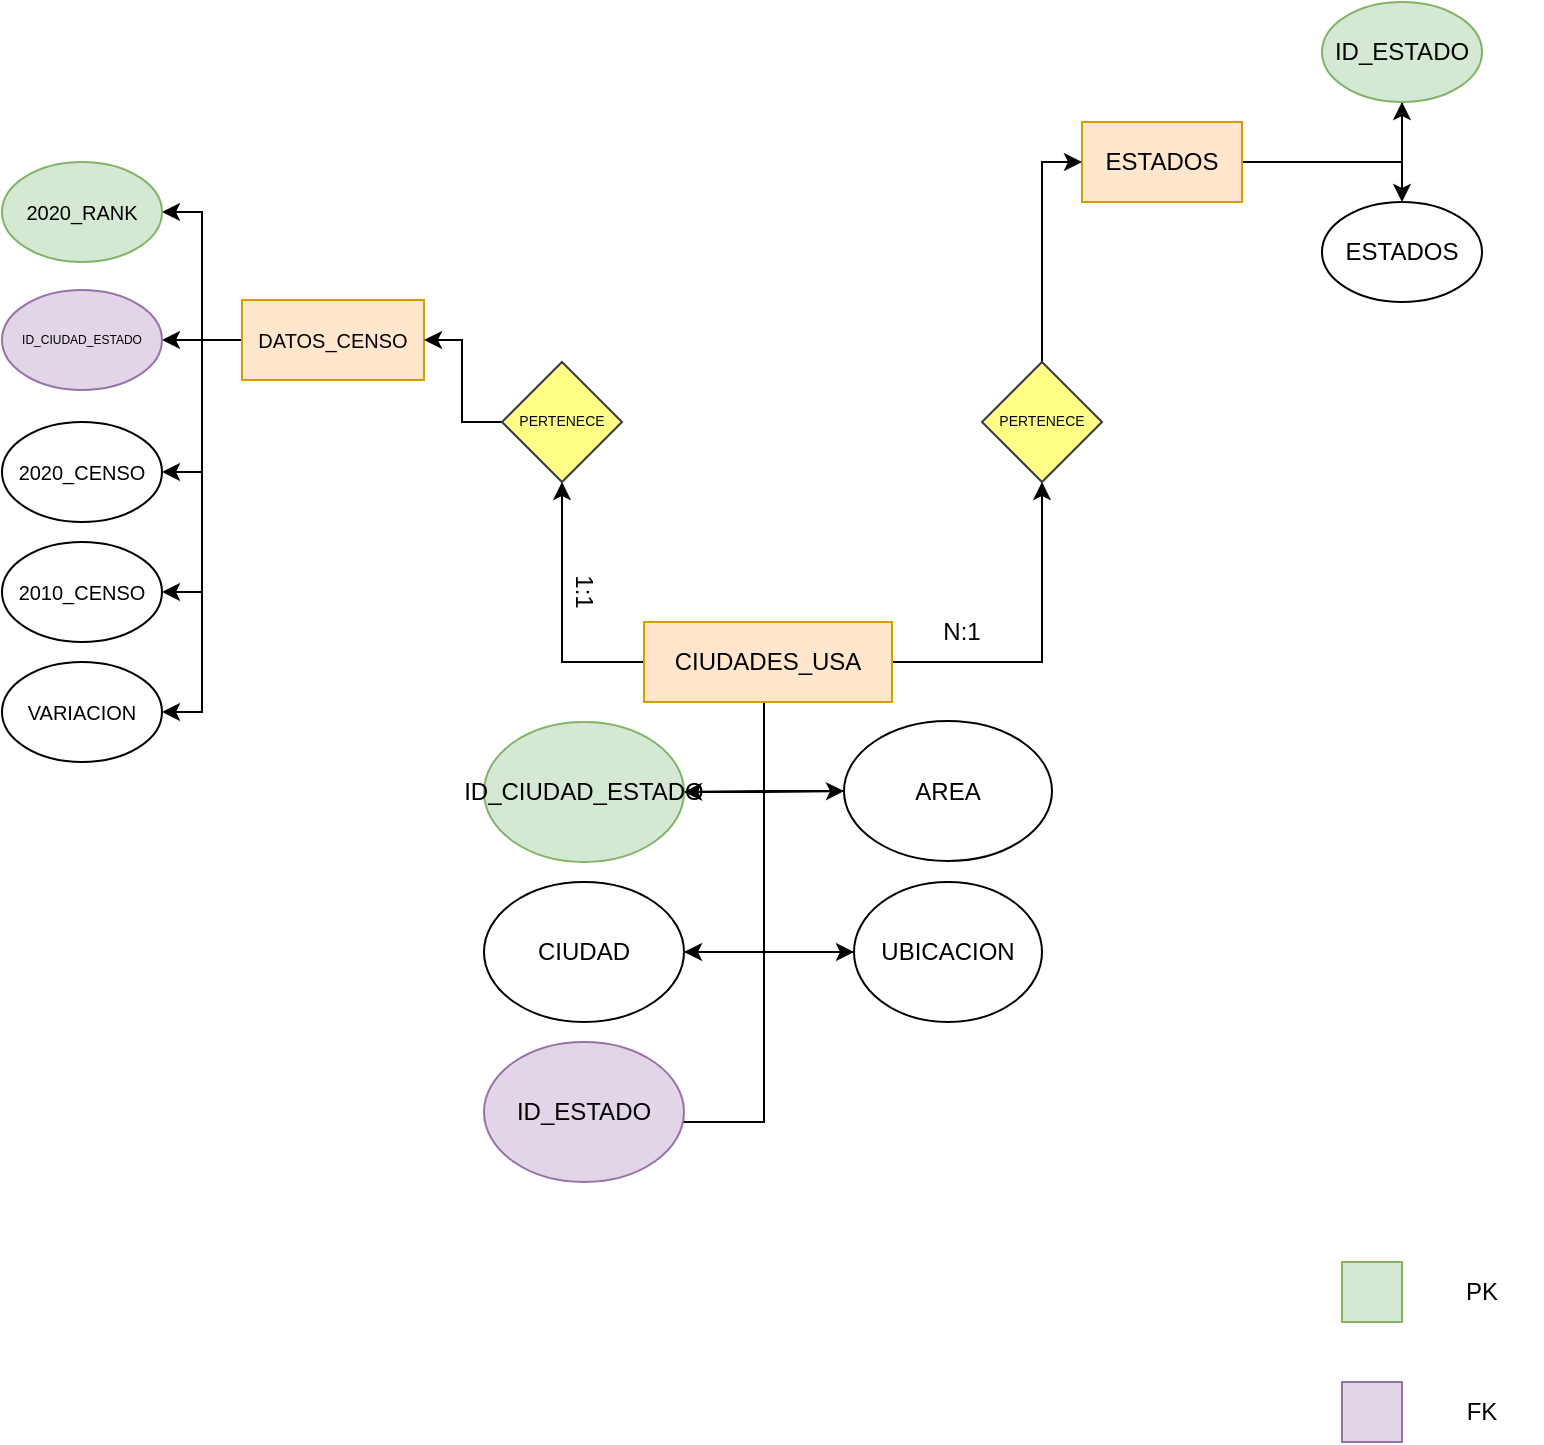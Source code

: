 <mxfile version="24.7.8">
  <diagram id="C5RBs43oDa-KdzZeNtuy" name="Page-1">
    <mxGraphModel dx="1000" dy="505" grid="1" gridSize="10" guides="1" tooltips="1" connect="1" arrows="1" fold="1" page="1" pageScale="1" pageWidth="827" pageHeight="1169" math="0" shadow="0">
      <root>
        <mxCell id="WIyWlLk6GJQsqaUBKTNV-0" />
        <mxCell id="WIyWlLk6GJQsqaUBKTNV-1" parent="WIyWlLk6GJQsqaUBKTNV-0" />
        <mxCell id="RsgNohvlrb6G9urcGac4-10" style="edgeStyle=orthogonalEdgeStyle;rounded=0;orthogonalLoop=1;jettySize=auto;html=1;entryX=1;entryY=0.5;entryDx=0;entryDy=0;" edge="1" parent="WIyWlLk6GJQsqaUBKTNV-1" source="Xkn-Jh1VXbyhxHW6k7pF-0" target="RsgNohvlrb6G9urcGac4-3">
          <mxGeometry relative="1" as="geometry">
            <mxPoint x="415" y="1010" as="targetPoint" />
            <Array as="points">
              <mxPoint x="411" y="950" />
              <mxPoint x="341" y="950" />
            </Array>
          </mxGeometry>
        </mxCell>
        <mxCell id="RsgNohvlrb6G9urcGac4-31" style="edgeStyle=orthogonalEdgeStyle;rounded=0;orthogonalLoop=1;jettySize=auto;html=1;entryX=0.5;entryY=1;entryDx=0;entryDy=0;" edge="1" parent="WIyWlLk6GJQsqaUBKTNV-1" source="Xkn-Jh1VXbyhxHW6k7pF-0" target="RsgNohvlrb6G9urcGac4-30">
          <mxGeometry relative="1" as="geometry" />
        </mxCell>
        <mxCell id="RsgNohvlrb6G9urcGac4-50" style="edgeStyle=orthogonalEdgeStyle;rounded=0;orthogonalLoop=1;jettySize=auto;html=1;entryX=0.5;entryY=1;entryDx=0;entryDy=0;" edge="1" parent="WIyWlLk6GJQsqaUBKTNV-1" source="Xkn-Jh1VXbyhxHW6k7pF-0" target="RsgNohvlrb6G9urcGac4-49">
          <mxGeometry relative="1" as="geometry" />
        </mxCell>
        <mxCell id="Xkn-Jh1VXbyhxHW6k7pF-0" value="CIUDA&lt;span style=&quot;background-color: initial;&quot;&gt;DES_USA&lt;/span&gt;" style="rounded=0;whiteSpace=wrap;html=1;fillColor=#ffe6cc;strokeColor=#d79b00;" parent="WIyWlLk6GJQsqaUBKTNV-1" vertex="1">
          <mxGeometry x="351" y="700" width="124" height="40" as="geometry" />
        </mxCell>
        <mxCell id="RsgNohvlrb6G9urcGac4-16" style="edgeStyle=orthogonalEdgeStyle;rounded=0;orthogonalLoop=1;jettySize=auto;html=1;entryX=0;entryY=0.5;entryDx=0;entryDy=0;" edge="1" parent="WIyWlLk6GJQsqaUBKTNV-1" source="RsgNohvlrb6G9urcGac4-1" target="RsgNohvlrb6G9urcGac4-4">
          <mxGeometry relative="1" as="geometry">
            <mxPoint x="471" y="780" as="targetPoint" />
          </mxGeometry>
        </mxCell>
        <mxCell id="RsgNohvlrb6G9urcGac4-1" value="ID_CIUDAD_ESTADO" style="ellipse;whiteSpace=wrap;html=1;fillColor=#d5e8d4;strokeColor=#82b366;" vertex="1" parent="WIyWlLk6GJQsqaUBKTNV-1">
          <mxGeometry x="271" y="750" width="100" height="70" as="geometry" />
        </mxCell>
        <mxCell id="RsgNohvlrb6G9urcGac4-14" style="edgeStyle=orthogonalEdgeStyle;rounded=0;orthogonalLoop=1;jettySize=auto;html=1;entryX=0;entryY=0.5;entryDx=0;entryDy=0;" edge="1" parent="WIyWlLk6GJQsqaUBKTNV-1" source="RsgNohvlrb6G9urcGac4-2" target="RsgNohvlrb6G9urcGac4-5">
          <mxGeometry relative="1" as="geometry" />
        </mxCell>
        <mxCell id="RsgNohvlrb6G9urcGac4-2" value="CIUDAD" style="ellipse;whiteSpace=wrap;html=1;" vertex="1" parent="WIyWlLk6GJQsqaUBKTNV-1">
          <mxGeometry x="271" y="830" width="100" height="70" as="geometry" />
        </mxCell>
        <mxCell id="RsgNohvlrb6G9urcGac4-3" value="ID_ESTADO" style="ellipse;whiteSpace=wrap;html=1;fillColor=#e1d5e7;strokeColor=#9673a6;" vertex="1" parent="WIyWlLk6GJQsqaUBKTNV-1">
          <mxGeometry x="271" y="910" width="100" height="70" as="geometry" />
        </mxCell>
        <mxCell id="RsgNohvlrb6G9urcGac4-17" style="edgeStyle=orthogonalEdgeStyle;rounded=0;orthogonalLoop=1;jettySize=auto;html=1;entryX=1;entryY=0.5;entryDx=0;entryDy=0;" edge="1" parent="WIyWlLk6GJQsqaUBKTNV-1" source="RsgNohvlrb6G9urcGac4-4" target="RsgNohvlrb6G9urcGac4-1">
          <mxGeometry relative="1" as="geometry" />
        </mxCell>
        <mxCell id="RsgNohvlrb6G9urcGac4-4" value="AREA" style="ellipse;whiteSpace=wrap;html=1;" vertex="1" parent="WIyWlLk6GJQsqaUBKTNV-1">
          <mxGeometry x="451" y="749.5" width="104" height="70" as="geometry" />
        </mxCell>
        <mxCell id="RsgNohvlrb6G9urcGac4-15" style="edgeStyle=orthogonalEdgeStyle;rounded=0;orthogonalLoop=1;jettySize=auto;html=1;entryX=1;entryY=0.5;entryDx=0;entryDy=0;" edge="1" parent="WIyWlLk6GJQsqaUBKTNV-1" source="RsgNohvlrb6G9urcGac4-5" target="RsgNohvlrb6G9urcGac4-2">
          <mxGeometry relative="1" as="geometry">
            <mxPoint x="341" y="900" as="targetPoint" />
          </mxGeometry>
        </mxCell>
        <mxCell id="RsgNohvlrb6G9urcGac4-5" value="UBICACION" style="ellipse;whiteSpace=wrap;html=1;" vertex="1" parent="WIyWlLk6GJQsqaUBKTNV-1">
          <mxGeometry x="456" y="830" width="94" height="70" as="geometry" />
        </mxCell>
        <mxCell id="RsgNohvlrb6G9urcGac4-18" value="" style="whiteSpace=wrap;html=1;aspect=fixed;fillColor=#d5e8d4;strokeColor=#82b366;" vertex="1" parent="WIyWlLk6GJQsqaUBKTNV-1">
          <mxGeometry x="700" y="1020" width="30" height="30" as="geometry" />
        </mxCell>
        <mxCell id="RsgNohvlrb6G9urcGac4-20" value="PK" style="text;html=1;align=center;verticalAlign=middle;whiteSpace=wrap;rounded=0;" vertex="1" parent="WIyWlLk6GJQsqaUBKTNV-1">
          <mxGeometry x="740" y="1020" width="60" height="30" as="geometry" />
        </mxCell>
        <mxCell id="RsgNohvlrb6G9urcGac4-23" value="" style="whiteSpace=wrap;html=1;aspect=fixed;fillColor=#e1d5e7;strokeColor=#9673a6;direction=south;" vertex="1" parent="WIyWlLk6GJQsqaUBKTNV-1">
          <mxGeometry x="700" y="1080" width="30" height="30" as="geometry" />
        </mxCell>
        <mxCell id="RsgNohvlrb6G9urcGac4-24" value="FK" style="text;html=1;align=center;verticalAlign=middle;whiteSpace=wrap;rounded=0;" vertex="1" parent="WIyWlLk6GJQsqaUBKTNV-1">
          <mxGeometry x="740" y="1080" width="60" height="30" as="geometry" />
        </mxCell>
        <mxCell id="RsgNohvlrb6G9urcGac4-28" style="edgeStyle=orthogonalEdgeStyle;rounded=0;orthogonalLoop=1;jettySize=auto;html=1;entryX=0.5;entryY=1;entryDx=0;entryDy=0;" edge="1" parent="WIyWlLk6GJQsqaUBKTNV-1" source="RsgNohvlrb6G9urcGac4-25" target="RsgNohvlrb6G9urcGac4-26">
          <mxGeometry relative="1" as="geometry" />
        </mxCell>
        <mxCell id="RsgNohvlrb6G9urcGac4-25" value="ESTADOS" style="rounded=0;whiteSpace=wrap;html=1;fillColor=#ffe6cc;strokeColor=#d79b00;" vertex="1" parent="WIyWlLk6GJQsqaUBKTNV-1">
          <mxGeometry x="570" y="450" width="80" height="40" as="geometry" />
        </mxCell>
        <mxCell id="RsgNohvlrb6G9urcGac4-29" style="edgeStyle=orthogonalEdgeStyle;rounded=0;orthogonalLoop=1;jettySize=auto;html=1;entryX=0.5;entryY=0;entryDx=0;entryDy=0;" edge="1" parent="WIyWlLk6GJQsqaUBKTNV-1" source="RsgNohvlrb6G9urcGac4-26" target="RsgNohvlrb6G9urcGac4-27">
          <mxGeometry relative="1" as="geometry" />
        </mxCell>
        <mxCell id="RsgNohvlrb6G9urcGac4-26" value="ID_ESTADO" style="ellipse;whiteSpace=wrap;html=1;fillColor=#d5e8d4;strokeColor=#82b366;" vertex="1" parent="WIyWlLk6GJQsqaUBKTNV-1">
          <mxGeometry x="690" y="390" width="80" height="50" as="geometry" />
        </mxCell>
        <mxCell id="RsgNohvlrb6G9urcGac4-27" value="ESTADOS" style="ellipse;whiteSpace=wrap;html=1;" vertex="1" parent="WIyWlLk6GJQsqaUBKTNV-1">
          <mxGeometry x="690" y="490" width="80" height="50" as="geometry" />
        </mxCell>
        <mxCell id="RsgNohvlrb6G9urcGac4-32" style="edgeStyle=orthogonalEdgeStyle;rounded=0;orthogonalLoop=1;jettySize=auto;html=1;entryX=0;entryY=0.5;entryDx=0;entryDy=0;" edge="1" parent="WIyWlLk6GJQsqaUBKTNV-1" source="RsgNohvlrb6G9urcGac4-30" target="RsgNohvlrb6G9urcGac4-25">
          <mxGeometry relative="1" as="geometry" />
        </mxCell>
        <mxCell id="RsgNohvlrb6G9urcGac4-30" value="PERTENECE" style="rhombus;whiteSpace=wrap;html=1;fontSize=7;fillColor=#ffff88;strokeColor=#36393d;" vertex="1" parent="WIyWlLk6GJQsqaUBKTNV-1">
          <mxGeometry x="520" y="570" width="60" height="60" as="geometry" />
        </mxCell>
        <mxCell id="RsgNohvlrb6G9urcGac4-33" value="N:1" style="text;html=1;align=center;verticalAlign=middle;whiteSpace=wrap;rounded=0;" vertex="1" parent="WIyWlLk6GJQsqaUBKTNV-1">
          <mxGeometry x="480" y="690" width="60" height="30" as="geometry" />
        </mxCell>
        <mxCell id="RsgNohvlrb6G9urcGac4-40" style="edgeStyle=orthogonalEdgeStyle;rounded=0;orthogonalLoop=1;jettySize=auto;html=1;entryX=1;entryY=0.5;entryDx=0;entryDy=0;" edge="1" parent="WIyWlLk6GJQsqaUBKTNV-1" source="RsgNohvlrb6G9urcGac4-34" target="RsgNohvlrb6G9urcGac4-36">
          <mxGeometry relative="1" as="geometry" />
        </mxCell>
        <mxCell id="RsgNohvlrb6G9urcGac4-41" style="edgeStyle=orthogonalEdgeStyle;rounded=0;orthogonalLoop=1;jettySize=auto;html=1;entryX=1;entryY=0.5;entryDx=0;entryDy=0;" edge="1" parent="WIyWlLk6GJQsqaUBKTNV-1" source="RsgNohvlrb6G9urcGac4-34" target="RsgNohvlrb6G9urcGac4-35">
          <mxGeometry relative="1" as="geometry" />
        </mxCell>
        <mxCell id="RsgNohvlrb6G9urcGac4-46" style="edgeStyle=orthogonalEdgeStyle;rounded=0;orthogonalLoop=1;jettySize=auto;html=1;entryX=1;entryY=0.5;entryDx=0;entryDy=0;" edge="1" parent="WIyWlLk6GJQsqaUBKTNV-1" source="RsgNohvlrb6G9urcGac4-34" target="RsgNohvlrb6G9urcGac4-37">
          <mxGeometry relative="1" as="geometry">
            <Array as="points">
              <mxPoint x="130" y="559" />
              <mxPoint x="130" y="625" />
            </Array>
          </mxGeometry>
        </mxCell>
        <mxCell id="RsgNohvlrb6G9urcGac4-47" style="edgeStyle=orthogonalEdgeStyle;rounded=0;orthogonalLoop=1;jettySize=auto;html=1;entryX=1;entryY=0.5;entryDx=0;entryDy=0;" edge="1" parent="WIyWlLk6GJQsqaUBKTNV-1" source="RsgNohvlrb6G9urcGac4-34" target="RsgNohvlrb6G9urcGac4-38">
          <mxGeometry relative="1" as="geometry" />
        </mxCell>
        <mxCell id="RsgNohvlrb6G9urcGac4-48" style="edgeStyle=orthogonalEdgeStyle;rounded=0;orthogonalLoop=1;jettySize=auto;html=1;entryX=1;entryY=0.5;entryDx=0;entryDy=0;" edge="1" parent="WIyWlLk6GJQsqaUBKTNV-1" source="RsgNohvlrb6G9urcGac4-34" target="RsgNohvlrb6G9urcGac4-39">
          <mxGeometry relative="1" as="geometry" />
        </mxCell>
        <mxCell id="RsgNohvlrb6G9urcGac4-34" value="DATOS_CENSO" style="rounded=0;whiteSpace=wrap;html=1;fontSize=10;fillColor=#ffe6cc;strokeColor=#d79b00;" vertex="1" parent="WIyWlLk6GJQsqaUBKTNV-1">
          <mxGeometry x="150" y="539" width="91" height="40" as="geometry" />
        </mxCell>
        <mxCell id="RsgNohvlrb6G9urcGac4-35" value="2020_RANK" style="ellipse;whiteSpace=wrap;html=1;fontSize=10;fillColor=#d5e8d4;strokeColor=#82b366;" vertex="1" parent="WIyWlLk6GJQsqaUBKTNV-1">
          <mxGeometry x="30" y="470" width="80" height="50" as="geometry" />
        </mxCell>
        <mxCell id="RsgNohvlrb6G9urcGac4-36" value="ID_CIUDAD_ESTADO" style="ellipse;whiteSpace=wrap;html=1;fontSize=6;fillColor=#e1d5e7;strokeColor=#9673a6;" vertex="1" parent="WIyWlLk6GJQsqaUBKTNV-1">
          <mxGeometry x="30" y="534" width="80" height="50" as="geometry" />
        </mxCell>
        <mxCell id="RsgNohvlrb6G9urcGac4-42" style="edgeStyle=orthogonalEdgeStyle;rounded=0;orthogonalLoop=1;jettySize=auto;html=1;exitX=1;exitY=0.5;exitDx=0;exitDy=0;" edge="1" parent="WIyWlLk6GJQsqaUBKTNV-1" source="RsgNohvlrb6G9urcGac4-37">
          <mxGeometry relative="1" as="geometry">
            <mxPoint x="110.476" y="625.476" as="targetPoint" />
          </mxGeometry>
        </mxCell>
        <mxCell id="RsgNohvlrb6G9urcGac4-37" value="2020_CENSO" style="ellipse;whiteSpace=wrap;html=1;fontSize=10;" vertex="1" parent="WIyWlLk6GJQsqaUBKTNV-1">
          <mxGeometry x="30" y="600" width="80" height="50" as="geometry" />
        </mxCell>
        <mxCell id="RsgNohvlrb6G9urcGac4-38" value="2010_CENSO" style="ellipse;whiteSpace=wrap;html=1;fontSize=10;" vertex="1" parent="WIyWlLk6GJQsqaUBKTNV-1">
          <mxGeometry x="30" y="660" width="80" height="50" as="geometry" />
        </mxCell>
        <mxCell id="RsgNohvlrb6G9urcGac4-39" value="VARIACION" style="ellipse;whiteSpace=wrap;html=1;fontSize=10;" vertex="1" parent="WIyWlLk6GJQsqaUBKTNV-1">
          <mxGeometry x="30" y="720" width="80" height="50" as="geometry" />
        </mxCell>
        <mxCell id="RsgNohvlrb6G9urcGac4-51" style="edgeStyle=orthogonalEdgeStyle;rounded=0;orthogonalLoop=1;jettySize=auto;html=1;entryX=1;entryY=0.5;entryDx=0;entryDy=0;" edge="1" parent="WIyWlLk6GJQsqaUBKTNV-1" source="RsgNohvlrb6G9urcGac4-49" target="RsgNohvlrb6G9urcGac4-34">
          <mxGeometry relative="1" as="geometry" />
        </mxCell>
        <mxCell id="RsgNohvlrb6G9urcGac4-49" value="PERTENECE" style="rhombus;whiteSpace=wrap;html=1;fontSize=7;fillColor=#ffff88;strokeColor=#36393d;" vertex="1" parent="WIyWlLk6GJQsqaUBKTNV-1">
          <mxGeometry x="280" y="570" width="60" height="60" as="geometry" />
        </mxCell>
        <mxCell id="RsgNohvlrb6G9urcGac4-52" value="1:1" style="text;html=1;align=center;verticalAlign=middle;whiteSpace=wrap;rounded=0;rotation=90;" vertex="1" parent="WIyWlLk6GJQsqaUBKTNV-1">
          <mxGeometry x="291" y="670" width="60" height="30" as="geometry" />
        </mxCell>
      </root>
    </mxGraphModel>
  </diagram>
</mxfile>
